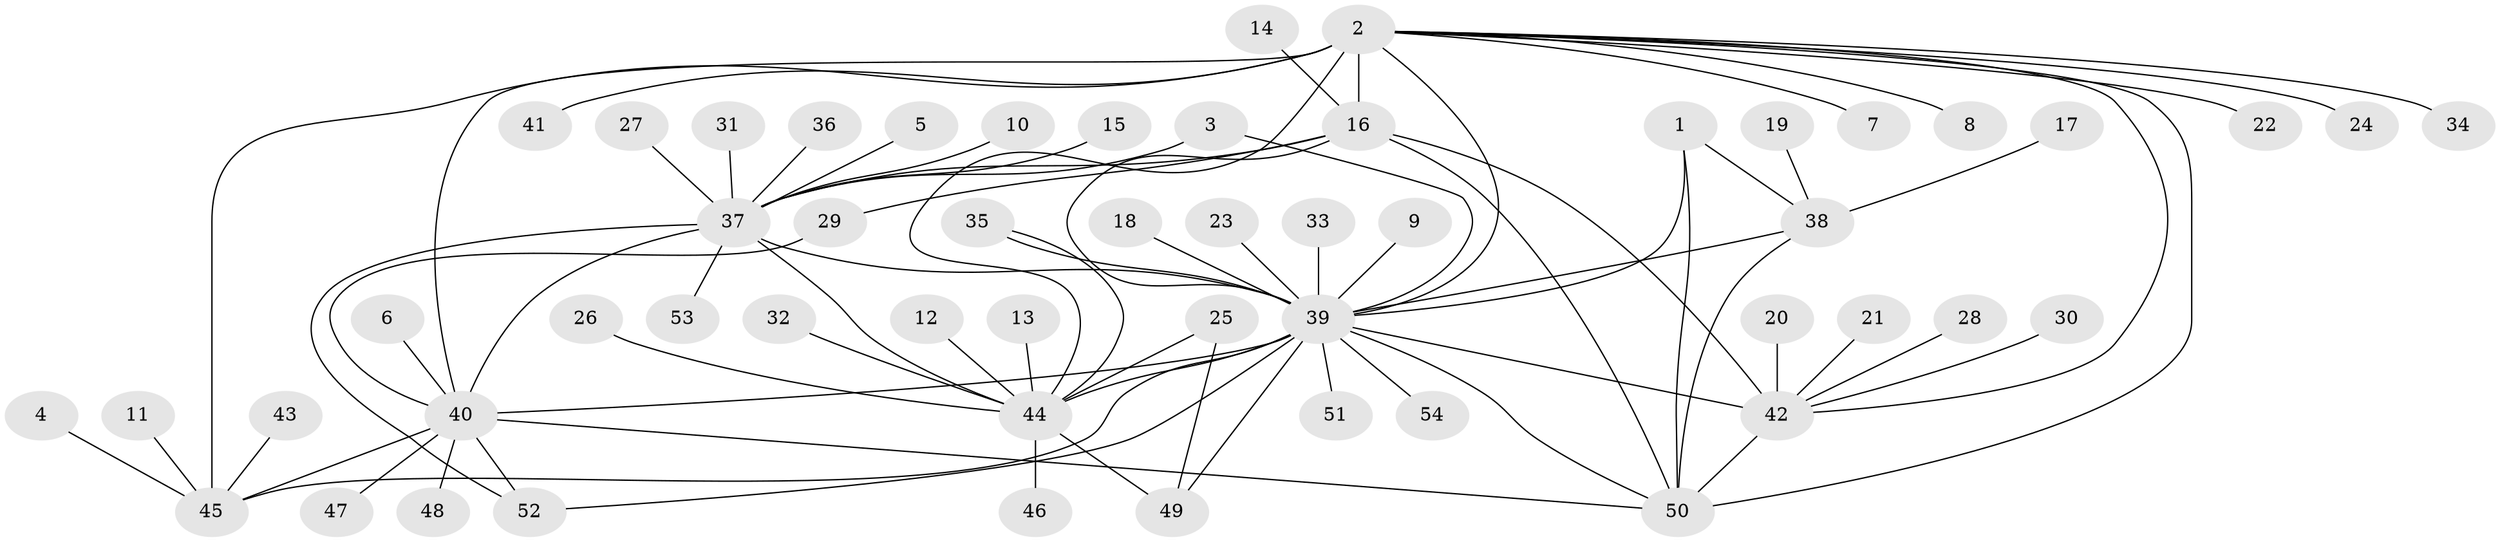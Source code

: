 // original degree distribution, {9: 0.037383177570093455, 7: 0.06542056074766354, 10: 0.009345794392523364, 5: 0.04672897196261682, 12: 0.018691588785046728, 6: 0.018691588785046728, 16: 0.009345794392523364, 14: 0.009345794392523364, 4: 0.009345794392523364, 8: 0.009345794392523364, 3: 0.037383177570093455, 2: 0.1308411214953271, 1: 0.5981308411214953}
// Generated by graph-tools (version 1.1) at 2025/26/03/09/25 03:26:35]
// undirected, 54 vertices, 77 edges
graph export_dot {
graph [start="1"]
  node [color=gray90,style=filled];
  1;
  2;
  3;
  4;
  5;
  6;
  7;
  8;
  9;
  10;
  11;
  12;
  13;
  14;
  15;
  16;
  17;
  18;
  19;
  20;
  21;
  22;
  23;
  24;
  25;
  26;
  27;
  28;
  29;
  30;
  31;
  32;
  33;
  34;
  35;
  36;
  37;
  38;
  39;
  40;
  41;
  42;
  43;
  44;
  45;
  46;
  47;
  48;
  49;
  50;
  51;
  52;
  53;
  54;
  1 -- 38 [weight=2.0];
  1 -- 39 [weight=1.0];
  1 -- 50 [weight=1.0];
  2 -- 7 [weight=1.0];
  2 -- 8 [weight=1.0];
  2 -- 16 [weight=2.0];
  2 -- 22 [weight=1.0];
  2 -- 24 [weight=1.0];
  2 -- 34 [weight=1.0];
  2 -- 39 [weight=1.0];
  2 -- 40 [weight=3.0];
  2 -- 41 [weight=1.0];
  2 -- 42 [weight=1.0];
  2 -- 44 [weight=1.0];
  2 -- 45 [weight=3.0];
  2 -- 50 [weight=1.0];
  3 -- 37 [weight=1.0];
  3 -- 39 [weight=1.0];
  4 -- 45 [weight=1.0];
  5 -- 37 [weight=1.0];
  6 -- 40 [weight=1.0];
  9 -- 39 [weight=1.0];
  10 -- 37 [weight=1.0];
  11 -- 45 [weight=1.0];
  12 -- 44 [weight=1.0];
  13 -- 44 [weight=1.0];
  14 -- 16 [weight=1.0];
  15 -- 37 [weight=1.0];
  16 -- 29 [weight=1.0];
  16 -- 37 [weight=1.0];
  16 -- 39 [weight=2.0];
  16 -- 42 [weight=2.0];
  16 -- 50 [weight=1.0];
  17 -- 38 [weight=1.0];
  18 -- 39 [weight=1.0];
  19 -- 38 [weight=1.0];
  20 -- 42 [weight=1.0];
  21 -- 42 [weight=1.0];
  23 -- 39 [weight=1.0];
  25 -- 44 [weight=2.0];
  25 -- 49 [weight=2.0];
  26 -- 44 [weight=1.0];
  27 -- 37 [weight=1.0];
  28 -- 42 [weight=1.0];
  29 -- 40 [weight=1.0];
  30 -- 42 [weight=1.0];
  31 -- 37 [weight=1.0];
  32 -- 44 [weight=1.0];
  33 -- 39 [weight=1.0];
  35 -- 39 [weight=1.0];
  35 -- 44 [weight=1.0];
  36 -- 37 [weight=1.0];
  37 -- 39 [weight=1.0];
  37 -- 40 [weight=2.0];
  37 -- 44 [weight=1.0];
  37 -- 52 [weight=1.0];
  37 -- 53 [weight=1.0];
  38 -- 39 [weight=2.0];
  38 -- 50 [weight=2.0];
  39 -- 40 [weight=2.0];
  39 -- 42 [weight=1.0];
  39 -- 44 [weight=2.0];
  39 -- 45 [weight=1.0];
  39 -- 49 [weight=2.0];
  39 -- 50 [weight=1.0];
  39 -- 51 [weight=1.0];
  39 -- 52 [weight=1.0];
  39 -- 54 [weight=1.0];
  40 -- 45 [weight=1.0];
  40 -- 47 [weight=1.0];
  40 -- 48 [weight=1.0];
  40 -- 50 [weight=1.0];
  40 -- 52 [weight=2.0];
  42 -- 50 [weight=1.0];
  43 -- 45 [weight=1.0];
  44 -- 46 [weight=1.0];
  44 -- 49 [weight=4.0];
}
